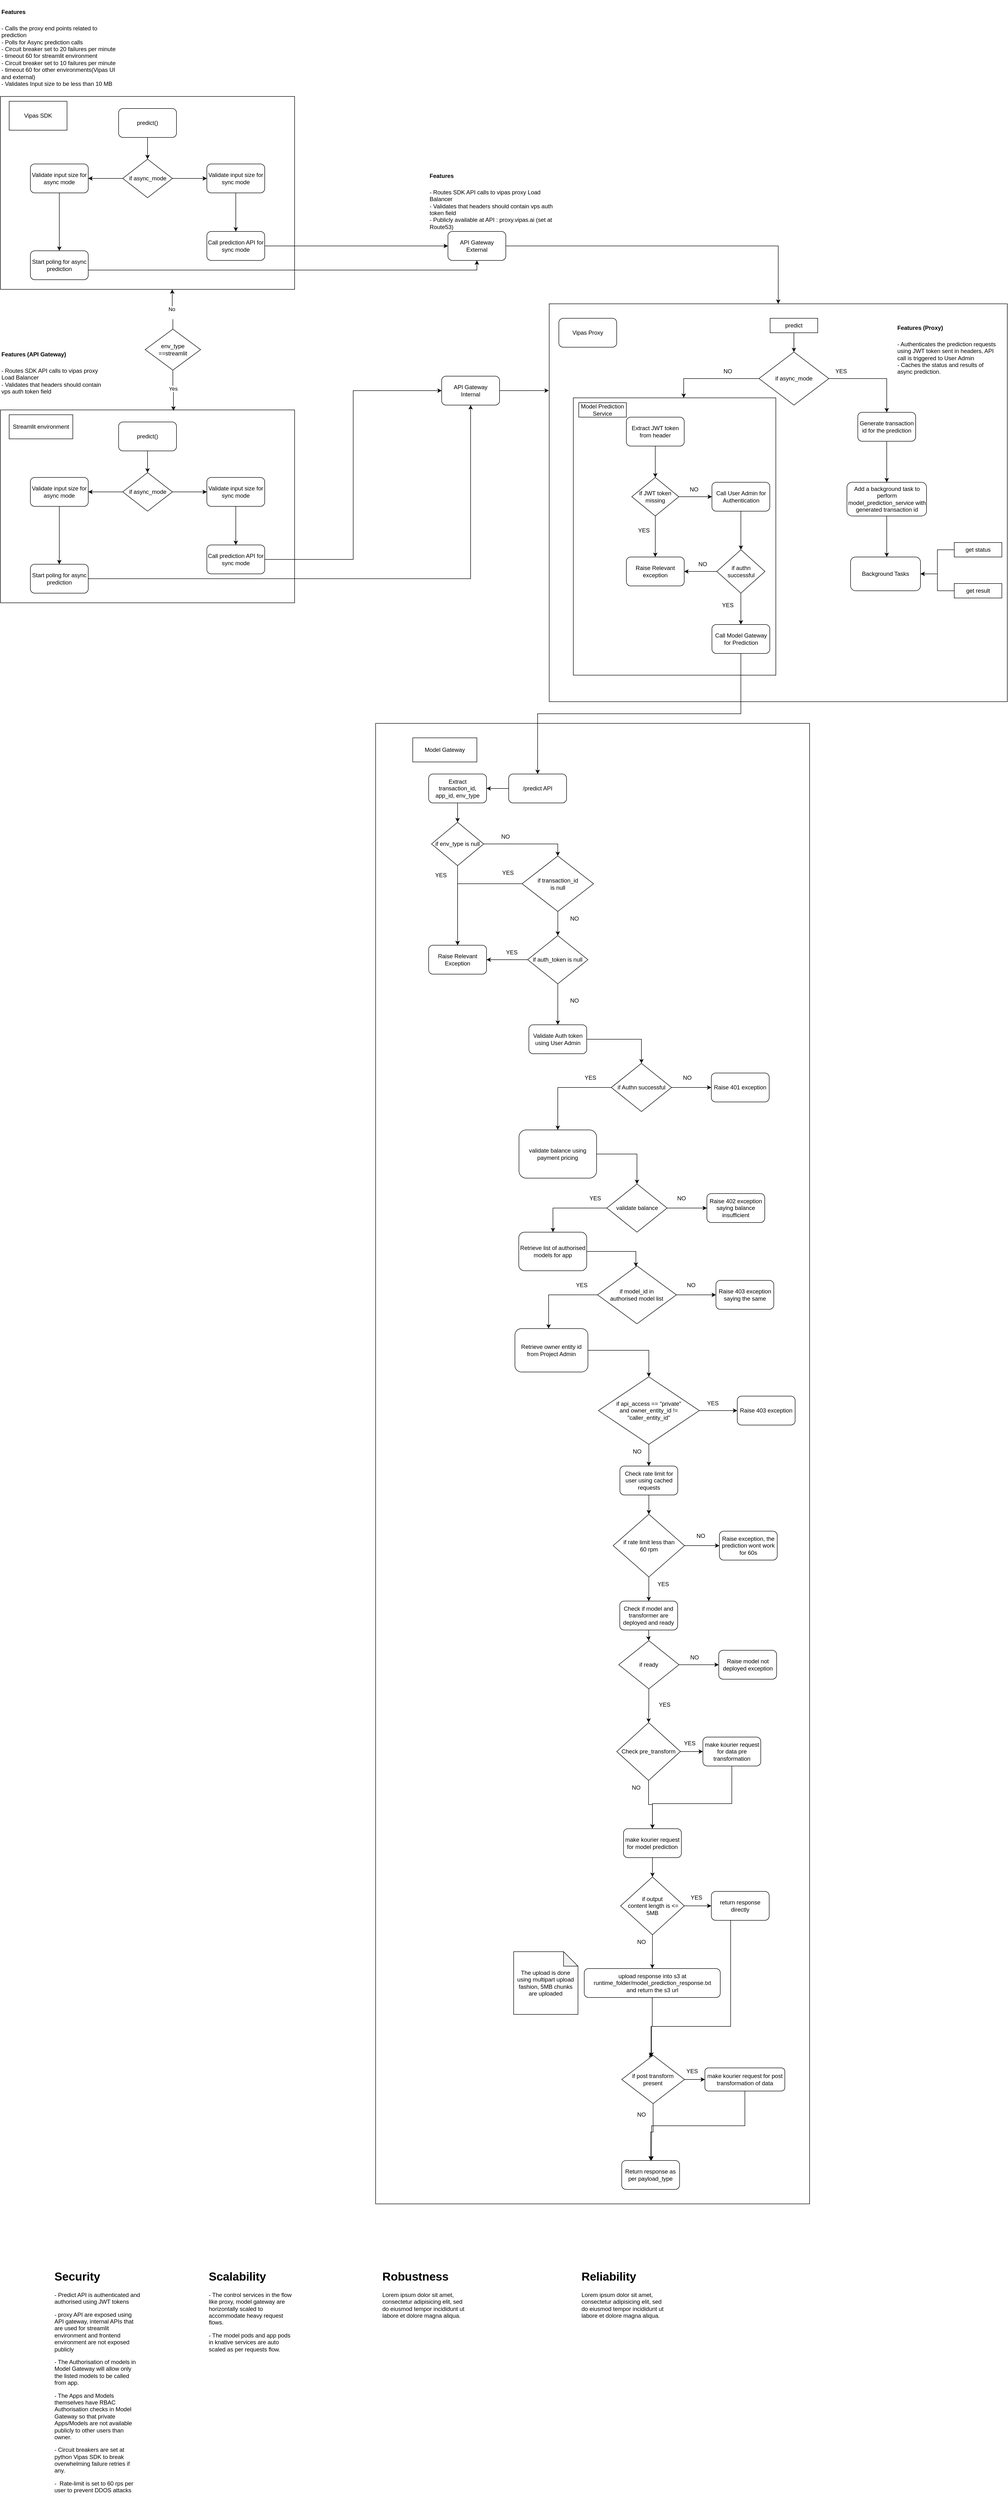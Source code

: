 <mxfile version="26.1.1">
  <diagram name="Page-1" id="GH_gdHOHP7D1uQ-BU8Qe">
    <mxGraphModel grid="1" page="1" gridSize="10" guides="1" tooltips="1" connect="1" arrows="1" fold="1" pageScale="1" pageWidth="827" pageHeight="1169" math="0" shadow="0">
      <root>
        <mxCell id="0" />
        <mxCell id="1" parent="0" />
        <mxCell id="XXqSQQRsY7wH4g8h98Lb-213" value="" style="rounded=0;whiteSpace=wrap;html=1;" vertex="1" parent="1">
          <mxGeometry x="18" y="1540" width="900" height="3070" as="geometry" />
        </mxCell>
        <mxCell id="XXqSQQRsY7wH4g8h98Lb-107" value="" style="rounded=0;whiteSpace=wrap;html=1;" vertex="1" parent="1">
          <mxGeometry x="378" y="670" width="950" height="825" as="geometry" />
        </mxCell>
        <mxCell id="XXqSQQRsY7wH4g8h98Lb-89" value="" style="rounded=0;whiteSpace=wrap;html=1;" vertex="1" parent="1">
          <mxGeometry x="428" y="865" width="420" height="575" as="geometry" />
        </mxCell>
        <mxCell id="XXqSQQRsY7wH4g8h98Lb-34" value="" style="rounded=0;whiteSpace=wrap;html=1;movable=1;resizable=1;rotatable=1;deletable=1;editable=1;locked=0;connectable=1;" vertex="1" parent="1">
          <mxGeometry x="-760" y="240" width="610" height="400" as="geometry" />
        </mxCell>
        <mxCell id="LVjDUJ06D1cnNg4i_e7i-11" value="" style="edgeStyle=orthogonalEdgeStyle;rounded=0;orthogonalLoop=1;jettySize=auto;html=1;exitX=1;exitY=0.5;exitDx=0;exitDy=0;" edge="1" parent="1" source="XXqSQQRsY7wH4g8h98Lb-31" target="LVjDUJ06D1cnNg4i_e7i-9">
          <mxGeometry relative="1" as="geometry">
            <mxPoint x="58" y="410" as="sourcePoint" />
          </mxGeometry>
        </mxCell>
        <mxCell id="XXqSQQRsY7wH4g8h98Lb-111" style="edgeStyle=orthogonalEdgeStyle;rounded=0;orthogonalLoop=1;jettySize=auto;html=1;exitX=1;exitY=0.5;exitDx=0;exitDy=0;" edge="1" parent="1" source="LVjDUJ06D1cnNg4i_e7i-9" target="XXqSQQRsY7wH4g8h98Lb-107">
          <mxGeometry relative="1" as="geometry" />
        </mxCell>
        <mxCell id="LVjDUJ06D1cnNg4i_e7i-9" value="API Gateway&lt;br&gt;External" style="rounded=1;whiteSpace=wrap;html=1;" vertex="1" parent="1">
          <mxGeometry x="168" y="520" width="120" height="60" as="geometry" />
        </mxCell>
        <mxCell id="LVjDUJ06D1cnNg4i_e7i-10" value="API Gateway&lt;br&gt;Internal" style="rounded=1;whiteSpace=wrap;html=1;" vertex="1" parent="1">
          <mxGeometry x="155" y="820" width="120" height="60" as="geometry" />
        </mxCell>
        <mxCell id="LVjDUJ06D1cnNg4i_e7i-23" value="&lt;h1 style=&quot;margin-top: 0px;&quot;&gt;&lt;font style=&quot;font-size: 12px;&quot;&gt;Features&lt;/font&gt;&lt;/h1&gt;&lt;div&gt;- Calls the proxy end points related to prediction&lt;/div&gt;&lt;div&gt;- Polls for Async prediction calls&lt;/div&gt;&lt;div&gt;- Circuit breaker set to 20 failures per minute - timeout 60 for streamlit environment&lt;br&gt;&lt;/div&gt;&lt;div&gt;- Circuit breaker set to 10 failures per minute - timeout 60 for other environments(Vipas UI and external)&lt;br&gt;- Validates Input size to be less than 10 MB&lt;/div&gt;&lt;div&gt;&lt;br&gt;&lt;/div&gt;" style="text;html=1;whiteSpace=wrap;overflow=hidden;rounded=0;" vertex="1" parent="1">
          <mxGeometry x="-760" y="40" width="240" height="190" as="geometry" />
        </mxCell>
        <mxCell id="XXqSQQRsY7wH4g8h98Lb-6" value="&lt;h1 style=&quot;margin-top: 0px;&quot;&gt;&lt;font style=&quot;font-size: 12px;&quot;&gt;Features&lt;/font&gt;&lt;/h1&gt;&lt;div&gt;- Routes SDK API calls to vipas proxy Load Balancer&lt;/div&gt;&lt;div&gt;- Validates that headers should contain vps auth token field&lt;/div&gt;&lt;div&gt;- Publicly available at API : proxy.vipas.ai (set at Route53)&lt;/div&gt;" style="text;html=1;whiteSpace=wrap;overflow=hidden;rounded=0;" vertex="1" parent="1">
          <mxGeometry x="128" y="380" width="260" height="140" as="geometry" />
        </mxCell>
        <mxCell id="XXqSQQRsY7wH4g8h98Lb-9" value="&lt;h1 style=&quot;margin-top: 0px;&quot;&gt;&lt;font style=&quot;font-size: 12px;&quot;&gt;Features (API Gateway)&lt;/font&gt;&lt;/h1&gt;&lt;div&gt;- Routes SDK API calls to vipas proxy Load Balancer&lt;/div&gt;&lt;div&gt;- Validates that headers should contain vps auth token field&lt;/div&gt;" style="text;html=1;whiteSpace=wrap;overflow=hidden;rounded=0;" vertex="1" parent="1">
          <mxGeometry x="-760" y="750" width="210" height="140" as="geometry" />
        </mxCell>
        <mxCell id="XXqSQQRsY7wH4g8h98Lb-10" value="&lt;h1 style=&quot;margin-top: 0px;&quot;&gt;&lt;font style=&quot;font-size: 12px;&quot;&gt;Features (Proxy)&lt;/font&gt;&lt;/h1&gt;&lt;div&gt;- Authenticates the prediction requests using JWT token sent in headers, API call is triggered to User Admin&lt;/div&gt;&lt;div&gt;- Caches the status and results of async prediction.&lt;/div&gt;" style="text;html=1;whiteSpace=wrap;overflow=hidden;rounded=0;" vertex="1" parent="1">
          <mxGeometry x="1098" y="695" width="210" height="140" as="geometry" />
        </mxCell>
        <mxCell id="XXqSQQRsY7wH4g8h98Lb-24" value="" style="edgeStyle=orthogonalEdgeStyle;rounded=0;orthogonalLoop=1;jettySize=auto;html=1;movable=1;resizable=1;rotatable=1;deletable=1;editable=1;locked=0;connectable=1;" edge="1" parent="1" source="XXqSQQRsY7wH4g8h98Lb-13" target="XXqSQQRsY7wH4g8h98Lb-23">
          <mxGeometry relative="1" as="geometry" />
        </mxCell>
        <mxCell id="XXqSQQRsY7wH4g8h98Lb-13" value="predict()" style="rounded=1;whiteSpace=wrap;html=1;movable=1;resizable=1;rotatable=1;deletable=1;editable=1;locked=0;connectable=1;" vertex="1" parent="1">
          <mxGeometry x="-515" y="265" width="120" height="60" as="geometry" />
        </mxCell>
        <mxCell id="XXqSQQRsY7wH4g8h98Lb-26" value="" style="edgeStyle=orthogonalEdgeStyle;rounded=0;orthogonalLoop=1;jettySize=auto;html=1;movable=1;resizable=1;rotatable=1;deletable=1;editable=1;locked=0;connectable=1;" edge="1" parent="1" source="XXqSQQRsY7wH4g8h98Lb-23" target="XXqSQQRsY7wH4g8h98Lb-25">
          <mxGeometry relative="1" as="geometry" />
        </mxCell>
        <mxCell id="XXqSQQRsY7wH4g8h98Lb-28" value="" style="edgeStyle=orthogonalEdgeStyle;rounded=0;orthogonalLoop=1;jettySize=auto;html=1;movable=1;resizable=1;rotatable=1;deletable=1;editable=1;locked=0;connectable=1;" edge="1" parent="1" source="XXqSQQRsY7wH4g8h98Lb-23" target="XXqSQQRsY7wH4g8h98Lb-27">
          <mxGeometry relative="1" as="geometry" />
        </mxCell>
        <mxCell id="XXqSQQRsY7wH4g8h98Lb-23" value="if async_mode" style="rhombus;whiteSpace=wrap;html=1;movable=1;resizable=1;rotatable=1;deletable=1;editable=1;locked=0;connectable=1;" vertex="1" parent="1">
          <mxGeometry x="-506.5" y="370" width="103" height="80" as="geometry" />
        </mxCell>
        <mxCell id="XXqSQQRsY7wH4g8h98Lb-30" value="" style="edgeStyle=orthogonalEdgeStyle;rounded=0;orthogonalLoop=1;jettySize=auto;html=1;movable=1;resizable=1;rotatable=1;deletable=1;editable=1;locked=0;connectable=1;" edge="1" parent="1" source="XXqSQQRsY7wH4g8h98Lb-25" target="XXqSQQRsY7wH4g8h98Lb-29">
          <mxGeometry relative="1" as="geometry" />
        </mxCell>
        <mxCell id="XXqSQQRsY7wH4g8h98Lb-25" value="Validate input size for async mode" style="rounded=1;whiteSpace=wrap;html=1;movable=1;resizable=1;rotatable=1;deletable=1;editable=1;locked=0;connectable=1;" vertex="1" parent="1">
          <mxGeometry x="-698" y="380" width="120" height="60" as="geometry" />
        </mxCell>
        <mxCell id="XXqSQQRsY7wH4g8h98Lb-32" value="" style="edgeStyle=orthogonalEdgeStyle;rounded=0;orthogonalLoop=1;jettySize=auto;html=1;movable=1;resizable=1;rotatable=1;deletable=1;editable=1;locked=0;connectable=1;" edge="1" parent="1" source="XXqSQQRsY7wH4g8h98Lb-27" target="XXqSQQRsY7wH4g8h98Lb-31">
          <mxGeometry relative="1" as="geometry" />
        </mxCell>
        <mxCell id="XXqSQQRsY7wH4g8h98Lb-27" value="Validate input size for sync mode" style="rounded=1;whiteSpace=wrap;html=1;movable=1;resizable=1;rotatable=1;deletable=1;editable=1;locked=0;connectable=1;" vertex="1" parent="1">
          <mxGeometry x="-332" y="380" width="120" height="60" as="geometry" />
        </mxCell>
        <mxCell id="XXqSQQRsY7wH4g8h98Lb-37" style="edgeStyle=orthogonalEdgeStyle;rounded=0;orthogonalLoop=1;jettySize=auto;html=1;exitX=1;exitY=0.5;exitDx=0;exitDy=0;entryX=0.5;entryY=1;entryDx=0;entryDy=0;" edge="1" parent="1" source="XXqSQQRsY7wH4g8h98Lb-29" target="LVjDUJ06D1cnNg4i_e7i-9">
          <mxGeometry relative="1" as="geometry">
            <Array as="points">
              <mxPoint x="-578" y="600" />
              <mxPoint x="228" y="600" />
            </Array>
          </mxGeometry>
        </mxCell>
        <mxCell id="XXqSQQRsY7wH4g8h98Lb-29" value="Start poling for async prediction" style="rounded=1;whiteSpace=wrap;html=1;movable=1;resizable=1;rotatable=1;deletable=1;editable=1;locked=0;connectable=1;" vertex="1" parent="1">
          <mxGeometry x="-698" y="560" width="120" height="60" as="geometry" />
        </mxCell>
        <mxCell id="XXqSQQRsY7wH4g8h98Lb-31" value="Call prediction API for sync mode" style="rounded=1;whiteSpace=wrap;html=1;movable=1;resizable=1;rotatable=1;deletable=1;editable=1;locked=0;connectable=1;" vertex="1" parent="1">
          <mxGeometry x="-332" y="520" width="120" height="60" as="geometry" />
        </mxCell>
        <mxCell id="XXqSQQRsY7wH4g8h98Lb-35" value="Vipas SDK" style="rounded=0;whiteSpace=wrap;html=1;" vertex="1" parent="1">
          <mxGeometry x="-742" y="250" width="120" height="60" as="geometry" />
        </mxCell>
        <mxCell id="XXqSQQRsY7wH4g8h98Lb-39" value="" style="rounded=0;whiteSpace=wrap;html=1;movable=1;resizable=1;rotatable=1;deletable=1;editable=1;locked=0;connectable=1;" vertex="1" parent="1">
          <mxGeometry x="-760" y="890" width="610" height="400" as="geometry" />
        </mxCell>
        <mxCell id="XXqSQQRsY7wH4g8h98Lb-40" value="" style="edgeStyle=orthogonalEdgeStyle;rounded=0;orthogonalLoop=1;jettySize=auto;html=1;movable=1;resizable=1;rotatable=1;deletable=1;editable=1;locked=0;connectable=1;" edge="1" parent="1" source="XXqSQQRsY7wH4g8h98Lb-41" target="XXqSQQRsY7wH4g8h98Lb-44">
          <mxGeometry relative="1" as="geometry" />
        </mxCell>
        <mxCell id="XXqSQQRsY7wH4g8h98Lb-41" value="predict()" style="rounded=1;whiteSpace=wrap;html=1;movable=1;resizable=1;rotatable=1;deletable=1;editable=1;locked=0;connectable=1;" vertex="1" parent="1">
          <mxGeometry x="-515" y="915" width="120" height="60" as="geometry" />
        </mxCell>
        <mxCell id="XXqSQQRsY7wH4g8h98Lb-42" value="" style="edgeStyle=orthogonalEdgeStyle;rounded=0;orthogonalLoop=1;jettySize=auto;html=1;movable=1;resizable=1;rotatable=1;deletable=1;editable=1;locked=0;connectable=1;" edge="1" parent="1" source="XXqSQQRsY7wH4g8h98Lb-44" target="XXqSQQRsY7wH4g8h98Lb-46">
          <mxGeometry relative="1" as="geometry" />
        </mxCell>
        <mxCell id="XXqSQQRsY7wH4g8h98Lb-43" value="" style="edgeStyle=orthogonalEdgeStyle;rounded=0;orthogonalLoop=1;jettySize=auto;html=1;movable=1;resizable=1;rotatable=1;deletable=1;editable=1;locked=0;connectable=1;" edge="1" parent="1" source="XXqSQQRsY7wH4g8h98Lb-44" target="XXqSQQRsY7wH4g8h98Lb-48">
          <mxGeometry relative="1" as="geometry" />
        </mxCell>
        <mxCell id="XXqSQQRsY7wH4g8h98Lb-44" value="if async_mode" style="rhombus;whiteSpace=wrap;html=1;movable=1;resizable=1;rotatable=1;deletable=1;editable=1;locked=0;connectable=1;" vertex="1" parent="1">
          <mxGeometry x="-506.5" y="1020" width="103" height="80" as="geometry" />
        </mxCell>
        <mxCell id="XXqSQQRsY7wH4g8h98Lb-45" value="" style="edgeStyle=orthogonalEdgeStyle;rounded=0;orthogonalLoop=1;jettySize=auto;html=1;movable=1;resizable=1;rotatable=1;deletable=1;editable=1;locked=0;connectable=1;" edge="1" parent="1" source="XXqSQQRsY7wH4g8h98Lb-46" target="XXqSQQRsY7wH4g8h98Lb-49">
          <mxGeometry relative="1" as="geometry" />
        </mxCell>
        <mxCell id="XXqSQQRsY7wH4g8h98Lb-46" value="Validate input size for async mode" style="rounded=1;whiteSpace=wrap;html=1;movable=1;resizable=1;rotatable=1;deletable=1;editable=1;locked=0;connectable=1;" vertex="1" parent="1">
          <mxGeometry x="-698" y="1030" width="120" height="60" as="geometry" />
        </mxCell>
        <mxCell id="XXqSQQRsY7wH4g8h98Lb-47" value="" style="edgeStyle=orthogonalEdgeStyle;rounded=0;orthogonalLoop=1;jettySize=auto;html=1;movable=1;resizable=1;rotatable=1;deletable=1;editable=1;locked=0;connectable=1;" edge="1" parent="1" source="XXqSQQRsY7wH4g8h98Lb-48" target="XXqSQQRsY7wH4g8h98Lb-50">
          <mxGeometry relative="1" as="geometry" />
        </mxCell>
        <mxCell id="XXqSQQRsY7wH4g8h98Lb-48" value="Validate input size for sync mode" style="rounded=1;whiteSpace=wrap;html=1;movable=1;resizable=1;rotatable=1;deletable=1;editable=1;locked=0;connectable=1;" vertex="1" parent="1">
          <mxGeometry x="-332" y="1030" width="120" height="60" as="geometry" />
        </mxCell>
        <mxCell id="XXqSQQRsY7wH4g8h98Lb-53" style="edgeStyle=orthogonalEdgeStyle;rounded=0;orthogonalLoop=1;jettySize=auto;html=1;exitX=1;exitY=0.5;exitDx=0;exitDy=0;" edge="1" parent="1" source="XXqSQQRsY7wH4g8h98Lb-49" target="LVjDUJ06D1cnNg4i_e7i-10">
          <mxGeometry relative="1" as="geometry" />
        </mxCell>
        <mxCell id="XXqSQQRsY7wH4g8h98Lb-49" value="Start poling for async prediction" style="rounded=1;whiteSpace=wrap;html=1;movable=1;resizable=1;rotatable=1;deletable=1;editable=1;locked=0;connectable=1;" vertex="1" parent="1">
          <mxGeometry x="-698" y="1210" width="120" height="60" as="geometry" />
        </mxCell>
        <mxCell id="XXqSQQRsY7wH4g8h98Lb-52" style="edgeStyle=orthogonalEdgeStyle;rounded=0;orthogonalLoop=1;jettySize=auto;html=1;exitX=1;exitY=0.5;exitDx=0;exitDy=0;entryX=0;entryY=0.5;entryDx=0;entryDy=0;" edge="1" parent="1" source="XXqSQQRsY7wH4g8h98Lb-50" target="LVjDUJ06D1cnNg4i_e7i-10">
          <mxGeometry relative="1" as="geometry" />
        </mxCell>
        <mxCell id="XXqSQQRsY7wH4g8h98Lb-50" value="Call prediction API for sync mode" style="rounded=1;whiteSpace=wrap;html=1;movable=1;resizable=1;rotatable=1;deletable=1;editable=1;locked=0;connectable=1;" vertex="1" parent="1">
          <mxGeometry x="-332" y="1170" width="120" height="60" as="geometry" />
        </mxCell>
        <mxCell id="XXqSQQRsY7wH4g8h98Lb-51" value="Streamlit environment" style="rounded=0;whiteSpace=wrap;html=1;" vertex="1" parent="1">
          <mxGeometry x="-742" y="900" width="132" height="50" as="geometry" />
        </mxCell>
        <mxCell id="XXqSQQRsY7wH4g8h98Lb-55" value="Vipas Proxy" style="rounded=1;whiteSpace=wrap;html=1;" vertex="1" parent="1">
          <mxGeometry x="398" y="700" width="120" height="60" as="geometry" />
        </mxCell>
        <mxCell id="XXqSQQRsY7wH4g8h98Lb-63" value="" style="edgeStyle=orthogonalEdgeStyle;rounded=0;orthogonalLoop=1;jettySize=auto;html=1;" edge="1" parent="1" source="XXqSQQRsY7wH4g8h98Lb-57" target="XXqSQQRsY7wH4g8h98Lb-62">
          <mxGeometry relative="1" as="geometry" />
        </mxCell>
        <mxCell id="XXqSQQRsY7wH4g8h98Lb-57" value="if async_mode" style="rhombus;whiteSpace=wrap;html=1;" vertex="1" parent="1">
          <mxGeometry x="813" y="770" width="145" height="110" as="geometry" />
        </mxCell>
        <mxCell id="XXqSQQRsY7wH4g8h98Lb-72" value="" style="edgeStyle=orthogonalEdgeStyle;rounded=0;orthogonalLoop=1;jettySize=auto;html=1;" edge="1" parent="1" source="XXqSQQRsY7wH4g8h98Lb-60" target="XXqSQQRsY7wH4g8h98Lb-71">
          <mxGeometry relative="1" as="geometry" />
        </mxCell>
        <mxCell id="XXqSQQRsY7wH4g8h98Lb-60" value="Extract JWT token from header" style="rounded=1;whiteSpace=wrap;html=1;" vertex="1" parent="1">
          <mxGeometry x="538" y="905" width="120" height="60" as="geometry" />
        </mxCell>
        <mxCell id="XXqSQQRsY7wH4g8h98Lb-94" value="" style="edgeStyle=orthogonalEdgeStyle;rounded=0;orthogonalLoop=1;jettySize=auto;html=1;" edge="1" parent="1" source="XXqSQQRsY7wH4g8h98Lb-62" target="XXqSQQRsY7wH4g8h98Lb-93">
          <mxGeometry relative="1" as="geometry" />
        </mxCell>
        <mxCell id="XXqSQQRsY7wH4g8h98Lb-62" value="Generate transaction id for the prediction" style="rounded=1;whiteSpace=wrap;html=1;" vertex="1" parent="1">
          <mxGeometry x="1018" y="895" width="120" height="60" as="geometry" />
        </mxCell>
        <mxCell id="XXqSQQRsY7wH4g8h98Lb-64" value="NO" style="text;html=1;align=center;verticalAlign=middle;resizable=0;points=[];autosize=1;strokeColor=none;fillColor=none;" vertex="1" parent="1">
          <mxGeometry x="728" y="795" width="40" height="30" as="geometry" />
        </mxCell>
        <mxCell id="XXqSQQRsY7wH4g8h98Lb-65" value="YES" style="text;html=1;align=center;verticalAlign=middle;resizable=0;points=[];autosize=1;strokeColor=none;fillColor=none;" vertex="1" parent="1">
          <mxGeometry x="958" y="795" width="50" height="30" as="geometry" />
        </mxCell>
        <mxCell id="XXqSQQRsY7wH4g8h98Lb-76" value="" style="edgeStyle=orthogonalEdgeStyle;rounded=0;orthogonalLoop=1;jettySize=auto;html=1;" edge="1" parent="1" source="XXqSQQRsY7wH4g8h98Lb-71" target="XXqSQQRsY7wH4g8h98Lb-75">
          <mxGeometry relative="1" as="geometry" />
        </mxCell>
        <mxCell id="XXqSQQRsY7wH4g8h98Lb-84" value="" style="edgeStyle=orthogonalEdgeStyle;rounded=0;orthogonalLoop=1;jettySize=auto;html=1;" edge="1" parent="1" source="XXqSQQRsY7wH4g8h98Lb-71" target="XXqSQQRsY7wH4g8h98Lb-79">
          <mxGeometry relative="1" as="geometry" />
        </mxCell>
        <mxCell id="XXqSQQRsY7wH4g8h98Lb-71" value="if JWT token missing" style="rhombus;whiteSpace=wrap;html=1;" vertex="1" parent="1">
          <mxGeometry x="549.25" y="1030" width="97.5" height="80" as="geometry" />
        </mxCell>
        <mxCell id="XXqSQQRsY7wH4g8h98Lb-78" value="" style="edgeStyle=orthogonalEdgeStyle;rounded=0;orthogonalLoop=1;jettySize=auto;html=1;" edge="1" parent="1" source="XXqSQQRsY7wH4g8h98Lb-75" target="XXqSQQRsY7wH4g8h98Lb-77">
          <mxGeometry relative="1" as="geometry" />
        </mxCell>
        <mxCell id="XXqSQQRsY7wH4g8h98Lb-75" value="Call User Admin for Authentication" style="rounded=1;whiteSpace=wrap;html=1;" vertex="1" parent="1">
          <mxGeometry x="715.5" y="1040" width="120" height="60" as="geometry" />
        </mxCell>
        <mxCell id="XXqSQQRsY7wH4g8h98Lb-80" value="" style="edgeStyle=orthogonalEdgeStyle;rounded=0;orthogonalLoop=1;jettySize=auto;html=1;" edge="1" parent="1" source="XXqSQQRsY7wH4g8h98Lb-77" target="XXqSQQRsY7wH4g8h98Lb-79">
          <mxGeometry relative="1" as="geometry" />
        </mxCell>
        <mxCell id="XXqSQQRsY7wH4g8h98Lb-82" value="" style="edgeStyle=orthogonalEdgeStyle;rounded=0;orthogonalLoop=1;jettySize=auto;html=1;" edge="1" parent="1" source="XXqSQQRsY7wH4g8h98Lb-77" target="XXqSQQRsY7wH4g8h98Lb-81">
          <mxGeometry relative="1" as="geometry" />
        </mxCell>
        <mxCell id="XXqSQQRsY7wH4g8h98Lb-77" value="if authn successful" style="rhombus;whiteSpace=wrap;html=1;" vertex="1" parent="1">
          <mxGeometry x="725.5" y="1180" width="100" height="90" as="geometry" />
        </mxCell>
        <mxCell id="XXqSQQRsY7wH4g8h98Lb-79" value="Raise Relevant exception" style="rounded=1;whiteSpace=wrap;html=1;" vertex="1" parent="1">
          <mxGeometry x="538" y="1195" width="120" height="60" as="geometry" />
        </mxCell>
        <mxCell id="prCroOAfZP34Jap481pf-12" style="edgeStyle=orthogonalEdgeStyle;rounded=0;orthogonalLoop=1;jettySize=auto;html=1;exitX=0.5;exitY=1;exitDx=0;exitDy=0;entryX=0.5;entryY=0;entryDx=0;entryDy=0;" edge="1" parent="1" source="XXqSQQRsY7wH4g8h98Lb-81" target="prCroOAfZP34Jap481pf-10">
          <mxGeometry relative="1" as="geometry" />
        </mxCell>
        <mxCell id="XXqSQQRsY7wH4g8h98Lb-81" value="Call Model Gateway for Prediction" style="rounded=1;whiteSpace=wrap;html=1;" vertex="1" parent="1">
          <mxGeometry x="715.5" y="1335" width="120" height="60" as="geometry" />
        </mxCell>
        <mxCell id="XXqSQQRsY7wH4g8h98Lb-85" value="NO" style="text;html=1;align=center;verticalAlign=middle;resizable=0;points=[];autosize=1;strokeColor=none;fillColor=none;" vertex="1" parent="1">
          <mxGeometry x="658" y="1040" width="40" height="30" as="geometry" />
        </mxCell>
        <mxCell id="XXqSQQRsY7wH4g8h98Lb-86" value="NO" style="text;html=1;align=center;verticalAlign=middle;resizable=0;points=[];autosize=1;strokeColor=none;fillColor=none;" vertex="1" parent="1">
          <mxGeometry x="675.5" y="1195" width="40" height="30" as="geometry" />
        </mxCell>
        <mxCell id="XXqSQQRsY7wH4g8h98Lb-87" value="YES" style="text;html=1;align=center;verticalAlign=middle;resizable=0;points=[];autosize=1;strokeColor=none;fillColor=none;" vertex="1" parent="1">
          <mxGeometry x="549.25" y="1125" width="50" height="30" as="geometry" />
        </mxCell>
        <mxCell id="XXqSQQRsY7wH4g8h98Lb-88" value="YES" style="text;html=1;align=center;verticalAlign=middle;resizable=0;points=[];autosize=1;strokeColor=none;fillColor=none;" vertex="1" parent="1">
          <mxGeometry x="723" y="1280" width="50" height="30" as="geometry" />
        </mxCell>
        <mxCell id="XXqSQQRsY7wH4g8h98Lb-90" style="edgeStyle=orthogonalEdgeStyle;rounded=0;orthogonalLoop=1;jettySize=auto;html=1;exitX=0;exitY=0.5;exitDx=0;exitDy=0;entryX=0.545;entryY=0;entryDx=0;entryDy=0;entryPerimeter=0;" edge="1" parent="1" source="XXqSQQRsY7wH4g8h98Lb-57" target="XXqSQQRsY7wH4g8h98Lb-89">
          <mxGeometry relative="1" as="geometry" />
        </mxCell>
        <mxCell id="XXqSQQRsY7wH4g8h98Lb-91" value="Model Prediction Service" style="rounded=0;whiteSpace=wrap;html=1;" vertex="1" parent="1">
          <mxGeometry x="439.25" y="875" width="98.75" height="30" as="geometry" />
        </mxCell>
        <mxCell id="XXqSQQRsY7wH4g8h98Lb-98" value="" style="edgeStyle=orthogonalEdgeStyle;rounded=0;orthogonalLoop=1;jettySize=auto;html=1;" edge="1" parent="1" source="XXqSQQRsY7wH4g8h98Lb-93">
          <mxGeometry relative="1" as="geometry">
            <mxPoint x="1078" y="1195" as="targetPoint" />
          </mxGeometry>
        </mxCell>
        <mxCell id="XXqSQQRsY7wH4g8h98Lb-93" value="Add a background task to perform model_prediction_service with generated transaction id" style="rounded=1;whiteSpace=wrap;html=1;" vertex="1" parent="1">
          <mxGeometry x="995.5" y="1040" width="165" height="70" as="geometry" />
        </mxCell>
        <mxCell id="XXqSQQRsY7wH4g8h98Lb-99" value="Background Tasks" style="rounded=1;whiteSpace=wrap;html=1;" vertex="1" parent="1">
          <mxGeometry x="1003" y="1195" width="145" height="70" as="geometry" />
        </mxCell>
        <mxCell id="XXqSQQRsY7wH4g8h98Lb-102" value="" style="edgeStyle=orthogonalEdgeStyle;rounded=0;orthogonalLoop=1;jettySize=auto;html=1;" edge="1" parent="1" source="XXqSQQRsY7wH4g8h98Lb-101" target="XXqSQQRsY7wH4g8h98Lb-57">
          <mxGeometry relative="1" as="geometry" />
        </mxCell>
        <mxCell id="XXqSQQRsY7wH4g8h98Lb-101" value="predict" style="rounded=0;whiteSpace=wrap;html=1;" vertex="1" parent="1">
          <mxGeometry x="836.13" y="700" width="98.75" height="30" as="geometry" />
        </mxCell>
        <mxCell id="XXqSQQRsY7wH4g8h98Lb-105" value="" style="edgeStyle=orthogonalEdgeStyle;rounded=0;orthogonalLoop=1;jettySize=auto;html=1;" edge="1" parent="1" source="XXqSQQRsY7wH4g8h98Lb-103" target="XXqSQQRsY7wH4g8h98Lb-99">
          <mxGeometry relative="1" as="geometry" />
        </mxCell>
        <mxCell id="XXqSQQRsY7wH4g8h98Lb-103" value="get status" style="rounded=0;whiteSpace=wrap;html=1;" vertex="1" parent="1">
          <mxGeometry x="1218" y="1165" width="98.75" height="30" as="geometry" />
        </mxCell>
        <mxCell id="XXqSQQRsY7wH4g8h98Lb-106" value="" style="edgeStyle=orthogonalEdgeStyle;rounded=0;orthogonalLoop=1;jettySize=auto;html=1;" edge="1" parent="1" source="XXqSQQRsY7wH4g8h98Lb-104" target="XXqSQQRsY7wH4g8h98Lb-99">
          <mxGeometry relative="1" as="geometry" />
        </mxCell>
        <mxCell id="XXqSQQRsY7wH4g8h98Lb-104" value="get result" style="rounded=0;whiteSpace=wrap;html=1;" vertex="1" parent="1">
          <mxGeometry x="1218" y="1250" width="98.75" height="30" as="geometry" />
        </mxCell>
        <mxCell id="XXqSQQRsY7wH4g8h98Lb-110" style="edgeStyle=orthogonalEdgeStyle;rounded=0;orthogonalLoop=1;jettySize=auto;html=1;exitX=1;exitY=0.5;exitDx=0;exitDy=0;entryX=-0.001;entryY=0.218;entryDx=0;entryDy=0;entryPerimeter=0;" edge="1" parent="1" source="LVjDUJ06D1cnNg4i_e7i-10" target="XXqSQQRsY7wH4g8h98Lb-107">
          <mxGeometry relative="1" as="geometry" />
        </mxCell>
        <mxCell id="XXqSQQRsY7wH4g8h98Lb-114" value="" style="edgeStyle=orthogonalEdgeStyle;rounded=0;orthogonalLoop=1;jettySize=auto;html=1;entryX=0.5;entryY=0;entryDx=0;entryDy=0;" edge="1" parent="1" source="XXqSQQRsY7wH4g8h98Lb-112" target="XXqSQQRsY7wH4g8h98Lb-115">
          <mxGeometry relative="1" as="geometry">
            <mxPoint x="188" y="1745.0" as="targetPoint" />
          </mxGeometry>
        </mxCell>
        <mxCell id="XXqSQQRsY7wH4g8h98Lb-112" value="Extract transaction_id, app_id, env_type" style="rounded=1;whiteSpace=wrap;html=1;" vertex="1" parent="1">
          <mxGeometry x="128" y="1645" width="120" height="60" as="geometry" />
        </mxCell>
        <mxCell id="XXqSQQRsY7wH4g8h98Lb-117" value="" style="edgeStyle=orthogonalEdgeStyle;rounded=0;orthogonalLoop=1;jettySize=auto;html=1;" edge="1" parent="1" source="XXqSQQRsY7wH4g8h98Lb-115" target="XXqSQQRsY7wH4g8h98Lb-116">
          <mxGeometry relative="1" as="geometry">
            <Array as="points">
              <mxPoint x="395.75" y="1790" />
            </Array>
          </mxGeometry>
        </mxCell>
        <mxCell id="XXqSQQRsY7wH4g8h98Lb-121" value="" style="edgeStyle=orthogonalEdgeStyle;rounded=0;orthogonalLoop=1;jettySize=auto;html=1;" edge="1" parent="1" source="XXqSQQRsY7wH4g8h98Lb-115" target="XXqSQQRsY7wH4g8h98Lb-120">
          <mxGeometry relative="1" as="geometry" />
        </mxCell>
        <mxCell id="XXqSQQRsY7wH4g8h98Lb-115" value="if env_type is null" style="rhombus;whiteSpace=wrap;html=1;" vertex="1" parent="1">
          <mxGeometry x="133.94" y="1745" width="108.12" height="90" as="geometry" />
        </mxCell>
        <mxCell id="XXqSQQRsY7wH4g8h98Lb-122" value="" style="edgeStyle=orthogonalEdgeStyle;rounded=0;orthogonalLoop=1;jettySize=auto;html=1;" edge="1" parent="1" source="XXqSQQRsY7wH4g8h98Lb-116" target="XXqSQQRsY7wH4g8h98Lb-120">
          <mxGeometry relative="1" as="geometry" />
        </mxCell>
        <mxCell id="XXqSQQRsY7wH4g8h98Lb-124" value="" style="edgeStyle=orthogonalEdgeStyle;rounded=0;orthogonalLoop=1;jettySize=auto;html=1;" edge="1" parent="1" source="XXqSQQRsY7wH4g8h98Lb-116" target="XXqSQQRsY7wH4g8h98Lb-123">
          <mxGeometry relative="1" as="geometry" />
        </mxCell>
        <mxCell id="XXqSQQRsY7wH4g8h98Lb-116" value="if transaction_id &lt;br&gt;is null" style="rhombus;whiteSpace=wrap;html=1;" vertex="1" parent="1">
          <mxGeometry x="321.68" y="1815" width="148.25" height="115" as="geometry" />
        </mxCell>
        <mxCell id="XXqSQQRsY7wH4g8h98Lb-120" value="Raise Relevant Exception" style="rounded=1;whiteSpace=wrap;html=1;" vertex="1" parent="1">
          <mxGeometry x="128.0" y="2000" width="120" height="60" as="geometry" />
        </mxCell>
        <mxCell id="XXqSQQRsY7wH4g8h98Lb-125" value="" style="edgeStyle=orthogonalEdgeStyle;rounded=0;orthogonalLoop=1;jettySize=auto;html=1;" edge="1" parent="1" source="XXqSQQRsY7wH4g8h98Lb-123" target="XXqSQQRsY7wH4g8h98Lb-120">
          <mxGeometry relative="1" as="geometry" />
        </mxCell>
        <mxCell id="XXqSQQRsY7wH4g8h98Lb-129" value="" style="edgeStyle=orthogonalEdgeStyle;rounded=0;orthogonalLoop=1;jettySize=auto;html=1;entryX=0.5;entryY=0;entryDx=0;entryDy=0;" edge="1" parent="1" source="XXqSQQRsY7wH4g8h98Lb-123" target="XXqSQQRsY7wH4g8h98Lb-130">
          <mxGeometry relative="1" as="geometry">
            <mxPoint x="395.81" y="2160.0" as="targetPoint" />
          </mxGeometry>
        </mxCell>
        <mxCell id="XXqSQQRsY7wH4g8h98Lb-123" value="if auth_token is null" style="rhombus;whiteSpace=wrap;html=1;" vertex="1" parent="1">
          <mxGeometry x="333.31" y="1980" width="125" height="100" as="geometry" />
        </mxCell>
        <mxCell id="XXqSQQRsY7wH4g8h98Lb-135" value="" style="edgeStyle=orthogonalEdgeStyle;rounded=0;orthogonalLoop=1;jettySize=auto;html=1;" edge="1" parent="1" source="XXqSQQRsY7wH4g8h98Lb-130" target="XXqSQQRsY7wH4g8h98Lb-134">
          <mxGeometry relative="1" as="geometry" />
        </mxCell>
        <mxCell id="XXqSQQRsY7wH4g8h98Lb-130" value="Validate Auth token using User Admin" style="rounded=1;whiteSpace=wrap;html=1;" vertex="1" parent="1">
          <mxGeometry x="335.81" y="2165" width="120" height="60" as="geometry" />
        </mxCell>
        <mxCell id="XXqSQQRsY7wH4g8h98Lb-142" value="" style="edgeStyle=orthogonalEdgeStyle;rounded=0;orthogonalLoop=1;jettySize=auto;html=1;" edge="1" parent="1" source="XXqSQQRsY7wH4g8h98Lb-134" target="XXqSQQRsY7wH4g8h98Lb-141">
          <mxGeometry relative="1" as="geometry" />
        </mxCell>
        <mxCell id="XXqSQQRsY7wH4g8h98Lb-202" value="" style="edgeStyle=orthogonalEdgeStyle;rounded=0;orthogonalLoop=1;jettySize=auto;html=1;" edge="1" parent="1" source="XXqSQQRsY7wH4g8h98Lb-134" target="XXqSQQRsY7wH4g8h98Lb-201">
          <mxGeometry relative="1" as="geometry" />
        </mxCell>
        <mxCell id="XXqSQQRsY7wH4g8h98Lb-134" value="if Authn successful" style="rhombus;whiteSpace=wrap;html=1;" vertex="1" parent="1">
          <mxGeometry x="506.75" y="2245" width="125" height="100" as="geometry" />
        </mxCell>
        <mxCell id="XXqSQQRsY7wH4g8h98Lb-152" value="" style="edgeStyle=orthogonalEdgeStyle;rounded=0;orthogonalLoop=1;jettySize=auto;html=1;" edge="1" parent="1" source="XXqSQQRsY7wH4g8h98Lb-136" target="XXqSQQRsY7wH4g8h98Lb-151">
          <mxGeometry relative="1" as="geometry">
            <Array as="points">
              <mxPoint x="385.75" y="2545" />
            </Array>
          </mxGeometry>
        </mxCell>
        <mxCell id="XXqSQQRsY7wH4g8h98Lb-204" value="" style="edgeStyle=orthogonalEdgeStyle;rounded=0;orthogonalLoop=1;jettySize=auto;html=1;" edge="1" parent="1" source="XXqSQQRsY7wH4g8h98Lb-136" target="XXqSQQRsY7wH4g8h98Lb-203">
          <mxGeometry relative="1" as="geometry" />
        </mxCell>
        <mxCell id="XXqSQQRsY7wH4g8h98Lb-136" value="validate balance" style="rhombus;whiteSpace=wrap;html=1;" vertex="1" parent="1">
          <mxGeometry x="497.53" y="2495" width="125" height="100" as="geometry" />
        </mxCell>
        <mxCell id="XXqSQQRsY7wH4g8h98Lb-143" value="" style="edgeStyle=orthogonalEdgeStyle;rounded=0;orthogonalLoop=1;jettySize=auto;html=1;" edge="1" parent="1" source="XXqSQQRsY7wH4g8h98Lb-141" target="XXqSQQRsY7wH4g8h98Lb-136">
          <mxGeometry relative="1" as="geometry" />
        </mxCell>
        <mxCell id="XXqSQQRsY7wH4g8h98Lb-141" value="validate balance using payment pricing" style="rounded=1;whiteSpace=wrap;html=1;" vertex="1" parent="1">
          <mxGeometry x="315.34" y="2383" width="160.94" height="100" as="geometry" />
        </mxCell>
        <mxCell id="XXqSQQRsY7wH4g8h98Lb-155" value="" style="edgeStyle=orthogonalEdgeStyle;rounded=0;orthogonalLoop=1;jettySize=auto;html=1;" edge="1" parent="1" source="XXqSQQRsY7wH4g8h98Lb-151" target="XXqSQQRsY7wH4g8h98Lb-154">
          <mxGeometry relative="1" as="geometry">
            <Array as="points">
              <mxPoint x="557.75" y="2635" />
            </Array>
          </mxGeometry>
        </mxCell>
        <mxCell id="XXqSQQRsY7wH4g8h98Lb-151" value="Retrieve list of authorised models for app" style="rounded=1;whiteSpace=wrap;html=1;" vertex="1" parent="1">
          <mxGeometry x="314.87" y="2595" width="140.94" height="80" as="geometry" />
        </mxCell>
        <mxCell id="XXqSQQRsY7wH4g8h98Lb-157" value="" style="edgeStyle=orthogonalEdgeStyle;rounded=0;orthogonalLoop=1;jettySize=auto;html=1;exitX=0;exitY=0.5;exitDx=0;exitDy=0;" edge="1" parent="1" source="XXqSQQRsY7wH4g8h98Lb-154" target="XXqSQQRsY7wH4g8h98Lb-156">
          <mxGeometry relative="1" as="geometry">
            <Array as="points">
              <mxPoint x="376.75" y="2725" />
            </Array>
          </mxGeometry>
        </mxCell>
        <mxCell id="XXqSQQRsY7wH4g8h98Lb-154" value="if model_id in &lt;br&gt;authorised model list" style="rhombus;whiteSpace=wrap;html=1;" vertex="1" parent="1">
          <mxGeometry x="478.31" y="2665" width="163.44" height="120" as="geometry" />
        </mxCell>
        <mxCell id="XXqSQQRsY7wH4g8h98Lb-161" style="edgeStyle=orthogonalEdgeStyle;rounded=0;orthogonalLoop=1;jettySize=auto;html=1;exitX=1;exitY=0.5;exitDx=0;exitDy=0;entryX=0.5;entryY=0;entryDx=0;entryDy=0;" edge="1" parent="1" source="XXqSQQRsY7wH4g8h98Lb-156" target="XXqSQQRsY7wH4g8h98Lb-160">
          <mxGeometry relative="1" as="geometry" />
        </mxCell>
        <mxCell id="XXqSQQRsY7wH4g8h98Lb-156" value="Retrieve owner entity id from Project Admin" style="rounded=1;whiteSpace=wrap;html=1;" vertex="1" parent="1">
          <mxGeometry x="306.9" y="2795" width="151.41" height="90" as="geometry" />
        </mxCell>
        <mxCell id="XXqSQQRsY7wH4g8h98Lb-163" value="" style="edgeStyle=orthogonalEdgeStyle;rounded=0;orthogonalLoop=1;jettySize=auto;html=1;" edge="1" parent="1" source="XXqSQQRsY7wH4g8h98Lb-160" target="XXqSQQRsY7wH4g8h98Lb-162">
          <mxGeometry relative="1" as="geometry" />
        </mxCell>
        <mxCell id="XXqSQQRsY7wH4g8h98Lb-209" value="" style="edgeStyle=orthogonalEdgeStyle;rounded=0;orthogonalLoop=1;jettySize=auto;html=1;" edge="1" parent="1" source="XXqSQQRsY7wH4g8h98Lb-160" target="XXqSQQRsY7wH4g8h98Lb-206">
          <mxGeometry relative="1" as="geometry" />
        </mxCell>
        <mxCell id="XXqSQQRsY7wH4g8h98Lb-160" value="if api_access == &quot;private&quot;&lt;div&gt;and owner_entity_id != &quot;caller_entity_id&quot;&lt;/div&gt;" style="rhombus;whiteSpace=wrap;html=1;" vertex="1" parent="1">
          <mxGeometry x="480.03" y="2895" width="209.22" height="140" as="geometry" />
        </mxCell>
        <mxCell id="XXqSQQRsY7wH4g8h98Lb-162" value="Raise 403 exception" style="rounded=1;whiteSpace=wrap;html=1;" vertex="1" parent="1">
          <mxGeometry x="768" y="2935" width="120" height="60" as="geometry" />
        </mxCell>
        <mxCell id="XXqSQQRsY7wH4g8h98Lb-167" value="" style="edgeStyle=orthogonalEdgeStyle;rounded=0;orthogonalLoop=1;jettySize=auto;html=1;" edge="1" parent="1" source="XXqSQQRsY7wH4g8h98Lb-164" target="XXqSQQRsY7wH4g8h98Lb-166">
          <mxGeometry relative="1" as="geometry" />
        </mxCell>
        <mxCell id="XXqSQQRsY7wH4g8h98Lb-164" value="Check if model and transformer are deployed and ready" style="rounded=1;whiteSpace=wrap;html=1;" vertex="1" parent="1">
          <mxGeometry x="524.36" y="3360" width="120" height="60" as="geometry" />
        </mxCell>
        <mxCell id="XXqSQQRsY7wH4g8h98Lb-169" value="" style="edgeStyle=orthogonalEdgeStyle;rounded=0;orthogonalLoop=1;jettySize=auto;html=1;" edge="1" parent="1" source="XXqSQQRsY7wH4g8h98Lb-166" target="XXqSQQRsY7wH4g8h98Lb-170">
          <mxGeometry relative="1" as="geometry">
            <mxPoint x="592.13" y="3642" as="targetPoint" />
          </mxGeometry>
        </mxCell>
        <mxCell id="prCroOAfZP34Jap481pf-4" value="" style="edgeStyle=orthogonalEdgeStyle;rounded=0;orthogonalLoop=1;jettySize=auto;html=1;" edge="1" parent="1" source="XXqSQQRsY7wH4g8h98Lb-166" target="prCroOAfZP34Jap481pf-3">
          <mxGeometry relative="1" as="geometry" />
        </mxCell>
        <mxCell id="XXqSQQRsY7wH4g8h98Lb-166" value="if ready" style="rhombus;whiteSpace=wrap;html=1;" vertex="1" parent="1">
          <mxGeometry x="522.14" y="3442" width="125" height="100" as="geometry" />
        </mxCell>
        <mxCell id="XXqSQQRsY7wH4g8h98Lb-172" value="" style="edgeStyle=orthogonalEdgeStyle;rounded=0;orthogonalLoop=1;jettySize=auto;html=1;" edge="1" parent="1" source="XXqSQQRsY7wH4g8h98Lb-170" target="XXqSQQRsY7wH4g8h98Lb-171">
          <mxGeometry relative="1" as="geometry" />
        </mxCell>
        <mxCell id="XXqSQQRsY7wH4g8h98Lb-174" value="" style="edgeStyle=orthogonalEdgeStyle;rounded=0;orthogonalLoop=1;jettySize=auto;html=1;" edge="1" parent="1" source="XXqSQQRsY7wH4g8h98Lb-170" target="XXqSQQRsY7wH4g8h98Lb-173">
          <mxGeometry relative="1" as="geometry" />
        </mxCell>
        <mxCell id="XXqSQQRsY7wH4g8h98Lb-170" value="Check pre_transform" style="rhombus;whiteSpace=wrap;html=1;" vertex="1" parent="1">
          <mxGeometry x="518.0" y="3612" width="132.11" height="120" as="geometry" />
        </mxCell>
        <mxCell id="XXqSQQRsY7wH4g8h98Lb-175" style="edgeStyle=orthogonalEdgeStyle;rounded=0;orthogonalLoop=1;jettySize=auto;html=1;exitX=0.5;exitY=1;exitDx=0;exitDy=0;" edge="1" parent="1" source="XXqSQQRsY7wH4g8h98Lb-171" target="XXqSQQRsY7wH4g8h98Lb-173">
          <mxGeometry relative="1" as="geometry">
            <Array as="points">
              <mxPoint x="757" y="3780" />
              <mxPoint x="592" y="3780" />
            </Array>
          </mxGeometry>
        </mxCell>
        <mxCell id="XXqSQQRsY7wH4g8h98Lb-171" value="make kourier request for data pre transformation" style="rounded=1;whiteSpace=wrap;html=1;" vertex="1" parent="1">
          <mxGeometry x="696.735" y="3642" width="120" height="60" as="geometry" />
        </mxCell>
        <mxCell id="XXqSQQRsY7wH4g8h98Lb-177" value="" style="edgeStyle=orthogonalEdgeStyle;rounded=0;orthogonalLoop=1;jettySize=auto;html=1;" edge="1" parent="1" source="XXqSQQRsY7wH4g8h98Lb-173" target="XXqSQQRsY7wH4g8h98Lb-176">
          <mxGeometry relative="1" as="geometry" />
        </mxCell>
        <mxCell id="XXqSQQRsY7wH4g8h98Lb-173" value="make kourier request for model prediction" style="rounded=1;whiteSpace=wrap;html=1;" vertex="1" parent="1">
          <mxGeometry x="532.135" y="3832" width="120" height="60" as="geometry" />
        </mxCell>
        <mxCell id="XXqSQQRsY7wH4g8h98Lb-179" value="" style="edgeStyle=orthogonalEdgeStyle;rounded=0;orthogonalLoop=1;jettySize=auto;html=1;" edge="1" parent="1" source="XXqSQQRsY7wH4g8h98Lb-176" target="XXqSQQRsY7wH4g8h98Lb-178">
          <mxGeometry relative="1" as="geometry" />
        </mxCell>
        <mxCell id="XXqSQQRsY7wH4g8h98Lb-183" value="" style="edgeStyle=orthogonalEdgeStyle;rounded=0;orthogonalLoop=1;jettySize=auto;html=1;" edge="1" parent="1" source="XXqSQQRsY7wH4g8h98Lb-176" target="XXqSQQRsY7wH4g8h98Lb-180">
          <mxGeometry relative="1" as="geometry">
            <mxPoint x="591.788" y="4102" as="targetPoint" />
          </mxGeometry>
        </mxCell>
        <mxCell id="XXqSQQRsY7wH4g8h98Lb-176" value="if output&lt;br&gt;&amp;nbsp;content length is &amp;lt;= 5MB" style="rhombus;whiteSpace=wrap;html=1;" vertex="1" parent="1">
          <mxGeometry x="526.08" y="3932" width="132.11" height="120" as="geometry" />
        </mxCell>
        <mxCell id="XXqSQQRsY7wH4g8h98Lb-193" style="edgeStyle=orthogonalEdgeStyle;rounded=0;orthogonalLoop=1;jettySize=auto;html=1;exitX=0.5;exitY=1;exitDx=0;exitDy=0;entryX=0.5;entryY=0;entryDx=0;entryDy=0;" edge="1" parent="1" source="XXqSQQRsY7wH4g8h98Lb-178" target="XXqSQQRsY7wH4g8h98Lb-190">
          <mxGeometry relative="1" as="geometry">
            <Array as="points">
              <mxPoint x="754.24" y="4022" />
              <mxPoint x="754.24" y="4242" />
              <mxPoint x="589.24" y="4242" />
            </Array>
          </mxGeometry>
        </mxCell>
        <mxCell id="XXqSQQRsY7wH4g8h98Lb-178" value="return response directly" style="rounded=1;whiteSpace=wrap;html=1;" vertex="1" parent="1">
          <mxGeometry x="714.245" y="3962" width="120" height="60" as="geometry" />
        </mxCell>
        <mxCell id="XXqSQQRsY7wH4g8h98Lb-192" value="" style="edgeStyle=orthogonalEdgeStyle;rounded=0;orthogonalLoop=1;jettySize=auto;html=1;" edge="1" parent="1" source="XXqSQQRsY7wH4g8h98Lb-180" target="XXqSQQRsY7wH4g8h98Lb-190">
          <mxGeometry relative="1" as="geometry">
            <Array as="points">
              <mxPoint x="592" y="4242" />
              <mxPoint x="590" y="4242" />
            </Array>
          </mxGeometry>
        </mxCell>
        <mxCell id="XXqSQQRsY7wH4g8h98Lb-180" value="upload response into s3 at runtime_folder/model_prediction_response.txt&lt;br&gt;and return the s3 url" style="rounded=1;whiteSpace=wrap;html=1;" vertex="1" parent="1">
          <mxGeometry x="450.69" y="4122" width="282.1" height="60" as="geometry" />
        </mxCell>
        <mxCell id="XXqSQQRsY7wH4g8h98Lb-184" value="The upload is done using multipart upload fashion, 5MB chunks are uploaded" style="shape=note;whiteSpace=wrap;html=1;backgroundOutline=1;darkOpacity=0.05;" vertex="1" parent="1">
          <mxGeometry x="304.24" y="4087" width="133.44" height="130" as="geometry" />
        </mxCell>
        <mxCell id="XXqSQQRsY7wH4g8h98Lb-195" value="" style="edgeStyle=orthogonalEdgeStyle;rounded=0;orthogonalLoop=1;jettySize=auto;html=1;" edge="1" parent="1" source="XXqSQQRsY7wH4g8h98Lb-190" target="XXqSQQRsY7wH4g8h98Lb-194">
          <mxGeometry relative="1" as="geometry" />
        </mxCell>
        <mxCell id="prCroOAfZP34Jap481pf-8" style="edgeStyle=orthogonalEdgeStyle;rounded=0;orthogonalLoop=1;jettySize=auto;html=1;exitX=0.5;exitY=1;exitDx=0;exitDy=0;entryX=0.5;entryY=0;entryDx=0;entryDy=0;" edge="1" parent="1" source="XXqSQQRsY7wH4g8h98Lb-190" target="XXqSQQRsY7wH4g8h98Lb-196">
          <mxGeometry relative="1" as="geometry" />
        </mxCell>
        <mxCell id="XXqSQQRsY7wH4g8h98Lb-190" value="if post transform present" style="rhombus;whiteSpace=wrap;html=1;" vertex="1" parent="1">
          <mxGeometry x="528.36" y="4302" width="130.28" height="100" as="geometry" />
        </mxCell>
        <mxCell id="prCroOAfZP34Jap481pf-9" style="edgeStyle=orthogonalEdgeStyle;rounded=0;orthogonalLoop=1;jettySize=auto;html=1;exitX=0.5;exitY=1;exitDx=0;exitDy=0;" edge="1" parent="1" source="XXqSQQRsY7wH4g8h98Lb-194">
          <mxGeometry relative="1" as="geometry">
            <mxPoint x="590" y="4520" as="targetPoint" />
          </mxGeometry>
        </mxCell>
        <mxCell id="XXqSQQRsY7wH4g8h98Lb-194" value="make kourier request for post transformation of data" style="rounded=1;whiteSpace=wrap;html=1;" vertex="1" parent="1">
          <mxGeometry x="700.9" y="4328" width="165.75" height="48" as="geometry" />
        </mxCell>
        <mxCell id="XXqSQQRsY7wH4g8h98Lb-196" value="Return response as per payload_type" style="rounded=1;whiteSpace=wrap;html=1;" vertex="1" parent="1">
          <mxGeometry x="528.36" y="4520" width="120" height="60" as="geometry" />
        </mxCell>
        <mxCell id="XXqSQQRsY7wH4g8h98Lb-199" value="Model Gateway" style="rounded=0;whiteSpace=wrap;html=1;" vertex="1" parent="1">
          <mxGeometry x="95" y="1570" width="133" height="50" as="geometry" />
        </mxCell>
        <mxCell id="XXqSQQRsY7wH4g8h98Lb-201" value="Raise 401 exception" style="rounded=1;whiteSpace=wrap;html=1;" vertex="1" parent="1">
          <mxGeometry x="714.25" y="2265" width="120" height="60" as="geometry" />
        </mxCell>
        <mxCell id="XXqSQQRsY7wH4g8h98Lb-203" value="Raise 402 exception saying balance insufficient" style="rounded=1;whiteSpace=wrap;html=1;" vertex="1" parent="1">
          <mxGeometry x="705.03" y="2515" width="120" height="60" as="geometry" />
        </mxCell>
        <mxCell id="XXqSQQRsY7wH4g8h98Lb-208" value="" style="edgeStyle=orthogonalEdgeStyle;rounded=0;orthogonalLoop=1;jettySize=auto;html=1;" edge="1" parent="1" source="XXqSQQRsY7wH4g8h98Lb-206" target="XXqSQQRsY7wH4g8h98Lb-207">
          <mxGeometry relative="1" as="geometry" />
        </mxCell>
        <mxCell id="XXqSQQRsY7wH4g8h98Lb-206" value="Check rate limit for user using cached requests" style="rounded=1;whiteSpace=wrap;html=1;" vertex="1" parent="1">
          <mxGeometry x="524.64" y="3080" width="120" height="60" as="geometry" />
        </mxCell>
        <mxCell id="XXqSQQRsY7wH4g8h98Lb-210" value="" style="edgeStyle=orthogonalEdgeStyle;rounded=0;orthogonalLoop=1;jettySize=auto;html=1;" edge="1" parent="1" source="XXqSQQRsY7wH4g8h98Lb-207" target="XXqSQQRsY7wH4g8h98Lb-164">
          <mxGeometry relative="1" as="geometry" />
        </mxCell>
        <mxCell id="XXqSQQRsY7wH4g8h98Lb-212" value="" style="edgeStyle=orthogonalEdgeStyle;rounded=0;orthogonalLoop=1;jettySize=auto;html=1;" edge="1" parent="1" source="XXqSQQRsY7wH4g8h98Lb-207" target="XXqSQQRsY7wH4g8h98Lb-211">
          <mxGeometry relative="1" as="geometry" />
        </mxCell>
        <mxCell id="XXqSQQRsY7wH4g8h98Lb-207" value="if rate limit less than&lt;br&gt;60 rpm" style="rhombus;whiteSpace=wrap;html=1;" vertex="1" parent="1">
          <mxGeometry x="510.64" y="3180" width="148" height="130" as="geometry" />
        </mxCell>
        <mxCell id="XXqSQQRsY7wH4g8h98Lb-211" value="Raise exception, the prediction wont work for 60s" style="rounded=1;whiteSpace=wrap;html=1;" vertex="1" parent="1">
          <mxGeometry x="730.93" y="3215" width="120" height="60" as="geometry" />
        </mxCell>
        <mxCell id="prCroOAfZP34Jap481pf-1" value="" style="edgeStyle=orthogonalEdgeStyle;rounded=0;orthogonalLoop=1;jettySize=auto;html=1;exitX=1;exitY=0.5;exitDx=0;exitDy=0;" edge="1" parent="1" source="XXqSQQRsY7wH4g8h98Lb-154" target="prCroOAfZP34Jap481pf-2">
          <mxGeometry relative="1" as="geometry">
            <mxPoint x="641.75" y="2725" as="sourcePoint" />
          </mxGeometry>
        </mxCell>
        <mxCell id="prCroOAfZP34Jap481pf-2" value="Raise 403 exception saying the same" style="rounded=1;whiteSpace=wrap;html=1;" vertex="1" parent="1">
          <mxGeometry x="723.78" y="2695" width="120" height="60" as="geometry" />
        </mxCell>
        <mxCell id="prCroOAfZP34Jap481pf-3" value="Raise model not deployed exception" style="rounded=1;whiteSpace=wrap;html=1;" vertex="1" parent="1">
          <mxGeometry x="729.64" y="3462" width="120" height="60" as="geometry" />
        </mxCell>
        <mxCell id="prCroOAfZP34Jap481pf-11" value="" style="edgeStyle=orthogonalEdgeStyle;rounded=0;orthogonalLoop=1;jettySize=auto;html=1;" edge="1" parent="1" source="prCroOAfZP34Jap481pf-10" target="XXqSQQRsY7wH4g8h98Lb-112">
          <mxGeometry relative="1" as="geometry" />
        </mxCell>
        <mxCell id="prCroOAfZP34Jap481pf-10" value="/predict API" style="rounded=1;whiteSpace=wrap;html=1;" vertex="1" parent="1">
          <mxGeometry x="294" y="1645" width="120" height="60" as="geometry" />
        </mxCell>
        <mxCell id="prCroOAfZP34Jap481pf-13" value="NO" style="text;html=1;align=center;verticalAlign=middle;resizable=0;points=[];autosize=1;strokeColor=none;fillColor=none;" vertex="1" parent="1">
          <mxGeometry x="409.87" y="1930" width="40" height="30" as="geometry" />
        </mxCell>
        <mxCell id="prCroOAfZP34Jap481pf-14" value="NO" style="text;html=1;align=center;verticalAlign=middle;resizable=0;points=[];autosize=1;strokeColor=none;fillColor=none;" vertex="1" parent="1">
          <mxGeometry x="266.9" y="1760" width="40" height="30" as="geometry" />
        </mxCell>
        <mxCell id="prCroOAfZP34Jap481pf-15" value="NO" style="text;html=1;align=center;verticalAlign=middle;resizable=0;points=[];autosize=1;strokeColor=none;fillColor=none;" vertex="1" parent="1">
          <mxGeometry x="409.87" y="2100" width="40" height="30" as="geometry" />
        </mxCell>
        <mxCell id="prCroOAfZP34Jap481pf-16" value="NO" style="text;html=1;align=center;verticalAlign=middle;resizable=0;points=[];autosize=1;strokeColor=none;fillColor=none;" vertex="1" parent="1">
          <mxGeometry x="644.36" y="2260" width="40" height="30" as="geometry" />
        </mxCell>
        <mxCell id="prCroOAfZP34Jap481pf-17" value="NO" style="text;html=1;align=center;verticalAlign=middle;resizable=0;points=[];autosize=1;strokeColor=none;fillColor=none;" vertex="1" parent="1">
          <mxGeometry x="631.75" y="2510" width="40" height="30" as="geometry" />
        </mxCell>
        <mxCell id="prCroOAfZP34Jap481pf-18" value="NO" style="text;html=1;align=center;verticalAlign=middle;resizable=0;points=[];autosize=1;strokeColor=none;fillColor=none;" vertex="1" parent="1">
          <mxGeometry x="651.74" y="2690" width="40" height="30" as="geometry" />
        </mxCell>
        <mxCell id="prCroOAfZP34Jap481pf-19" value="NO" style="text;html=1;align=center;verticalAlign=middle;resizable=0;points=[];autosize=1;strokeColor=none;fillColor=none;" vertex="1" parent="1">
          <mxGeometry x="540.03" y="3035" width="40" height="30" as="geometry" />
        </mxCell>
        <mxCell id="prCroOAfZP34Jap481pf-20" value="NO" style="text;html=1;align=center;verticalAlign=middle;resizable=0;points=[];autosize=1;strokeColor=none;fillColor=none;" vertex="1" parent="1">
          <mxGeometry x="671.75" y="3210" width="40" height="30" as="geometry" />
        </mxCell>
        <mxCell id="prCroOAfZP34Jap481pf-21" value="NO" style="text;html=1;align=center;verticalAlign=middle;resizable=0;points=[];autosize=1;strokeColor=none;fillColor=none;" vertex="1" parent="1">
          <mxGeometry x="658.64" y="3462" width="40" height="30" as="geometry" />
        </mxCell>
        <mxCell id="4cX-LUjoZkq4VsVeSsfY-1" value="NO" style="text;html=1;align=center;verticalAlign=middle;resizable=0;points=[];autosize=1;strokeColor=none;fillColor=none;" vertex="1" parent="1">
          <mxGeometry x="538" y="3732" width="40" height="30" as="geometry" />
        </mxCell>
        <mxCell id="4cX-LUjoZkq4VsVeSsfY-2" value="NO" style="text;html=1;align=center;verticalAlign=middle;resizable=0;points=[];autosize=1;strokeColor=none;fillColor=none;" vertex="1" parent="1">
          <mxGeometry x="549.25" y="4052" width="40" height="30" as="geometry" />
        </mxCell>
        <mxCell id="4cX-LUjoZkq4VsVeSsfY-3" value="NO" style="text;html=1;align=center;verticalAlign=middle;resizable=0;points=[];autosize=1;strokeColor=none;fillColor=none;" vertex="1" parent="1">
          <mxGeometry x="549.25" y="4410" width="40" height="30" as="geometry" />
        </mxCell>
        <mxCell id="4cX-LUjoZkq4VsVeSsfY-4" value="YES" style="text;html=1;align=center;verticalAlign=middle;resizable=0;points=[];autosize=1;strokeColor=none;fillColor=none;" vertex="1" parent="1">
          <mxGeometry x="128" y="1840" width="50" height="30" as="geometry" />
        </mxCell>
        <mxCell id="4cX-LUjoZkq4VsVeSsfY-5" value="YES" style="text;html=1;align=center;verticalAlign=middle;resizable=0;points=[];autosize=1;strokeColor=none;fillColor=none;" vertex="1" parent="1">
          <mxGeometry x="266.9" y="1835" width="50" height="30" as="geometry" />
        </mxCell>
        <mxCell id="4cX-LUjoZkq4VsVeSsfY-6" value="YES" style="text;html=1;align=center;verticalAlign=middle;resizable=0;points=[];autosize=1;strokeColor=none;fillColor=none;" vertex="1" parent="1">
          <mxGeometry x="275" y="2000" width="50" height="30" as="geometry" />
        </mxCell>
        <mxCell id="4cX-LUjoZkq4VsVeSsfY-7" value="YES" style="text;html=1;align=center;verticalAlign=middle;resizable=0;points=[];autosize=1;strokeColor=none;fillColor=none;" vertex="1" parent="1">
          <mxGeometry x="437.68" y="2260" width="50" height="30" as="geometry" />
        </mxCell>
        <mxCell id="4cX-LUjoZkq4VsVeSsfY-8" value="YES" style="text;html=1;align=center;verticalAlign=middle;resizable=0;points=[];autosize=1;strokeColor=none;fillColor=none;" vertex="1" parent="1">
          <mxGeometry x="447.53" y="2510" width="50" height="30" as="geometry" />
        </mxCell>
        <mxCell id="4cX-LUjoZkq4VsVeSsfY-9" value="YES" style="text;html=1;align=center;verticalAlign=middle;resizable=0;points=[];autosize=1;strokeColor=none;fillColor=none;" vertex="1" parent="1">
          <mxGeometry x="419.93" y="2690" width="50" height="30" as="geometry" />
        </mxCell>
        <mxCell id="4cX-LUjoZkq4VsVeSsfY-10" value="YES" style="text;html=1;align=center;verticalAlign=middle;resizable=0;points=[];autosize=1;strokeColor=none;fillColor=none;" vertex="1" parent="1">
          <mxGeometry x="691.74" y="2935" width="50" height="30" as="geometry" />
        </mxCell>
        <mxCell id="4cX-LUjoZkq4VsVeSsfY-11" value="YES" style="text;html=1;align=center;verticalAlign=middle;resizable=0;points=[];autosize=1;strokeColor=none;fillColor=none;" vertex="1" parent="1">
          <mxGeometry x="589.25" y="3310" width="50" height="30" as="geometry" />
        </mxCell>
        <mxCell id="4cX-LUjoZkq4VsVeSsfY-12" value="YES" style="text;html=1;align=center;verticalAlign=middle;resizable=0;points=[];autosize=1;strokeColor=none;fillColor=none;" vertex="1" parent="1">
          <mxGeometry x="591.75" y="3560" width="50" height="30" as="geometry" />
        </mxCell>
        <mxCell id="4cX-LUjoZkq4VsVeSsfY-13" value="YES" style="text;html=1;align=center;verticalAlign=middle;resizable=0;points=[];autosize=1;strokeColor=none;fillColor=none;" vertex="1" parent="1">
          <mxGeometry x="644.36" y="3640" width="50" height="30" as="geometry" />
        </mxCell>
        <mxCell id="4cX-LUjoZkq4VsVeSsfY-14" value="YES" style="text;html=1;align=center;verticalAlign=middle;resizable=0;points=[];autosize=1;strokeColor=none;fillColor=none;" vertex="1" parent="1">
          <mxGeometry x="658" y="3960" width="50" height="30" as="geometry" />
        </mxCell>
        <mxCell id="4cX-LUjoZkq4VsVeSsfY-15" value="YES" style="text;html=1;align=center;verticalAlign=middle;resizable=0;points=[];autosize=1;strokeColor=none;fillColor=none;" vertex="1" parent="1">
          <mxGeometry x="648.64" y="4320" width="50" height="30" as="geometry" />
        </mxCell>
        <mxCell id="Gk5-kgsP5VQ0AQUiWki0-4" style="edgeStyle=orthogonalEdgeStyle;rounded=0;orthogonalLoop=1;jettySize=auto;html=1;entryX=0.584;entryY=1;entryDx=0;entryDy=0;entryPerimeter=0;" edge="1" parent="1" source="Gk5-kgsP5VQ0AQUiWki0-1" target="XXqSQQRsY7wH4g8h98Lb-34">
          <mxGeometry relative="1" as="geometry" />
        </mxCell>
        <mxCell id="Gk5-kgsP5VQ0AQUiWki0-5" value="No&lt;div&gt;&lt;br&gt;&lt;/div&gt;" style="edgeLabel;html=1;align=center;verticalAlign=middle;resizable=0;points=[];" connectable="0" vertex="1" parent="Gk5-kgsP5VQ0AQUiWki0-4">
          <mxGeometry x="-0.167" y="3" relative="1" as="geometry">
            <mxPoint as="offset" />
          </mxGeometry>
        </mxCell>
        <mxCell id="Gk5-kgsP5VQ0AQUiWki0-1" value="env_type&lt;div&gt;==streamlit&lt;/div&gt;" style="rhombus;whiteSpace=wrap;html=1;" vertex="1" parent="1">
          <mxGeometry x="-460" y="722.5" width="115" height="85" as="geometry" />
        </mxCell>
        <mxCell id="Gk5-kgsP5VQ0AQUiWki0-2" style="edgeStyle=orthogonalEdgeStyle;rounded=0;orthogonalLoop=1;jettySize=auto;html=1;entryX=0.588;entryY=0.004;entryDx=0;entryDy=0;entryPerimeter=0;" edge="1" parent="1" source="Gk5-kgsP5VQ0AQUiWki0-1" target="XXqSQQRsY7wH4g8h98Lb-39">
          <mxGeometry relative="1" as="geometry" />
        </mxCell>
        <mxCell id="Gk5-kgsP5VQ0AQUiWki0-3" value="Yes" style="edgeLabel;html=1;align=center;verticalAlign=middle;resizable=0;points=[];" connectable="0" vertex="1" parent="Gk5-kgsP5VQ0AQUiWki0-2">
          <mxGeometry x="-0.094" relative="1" as="geometry">
            <mxPoint as="offset" />
          </mxGeometry>
        </mxCell>
        <mxCell id="Gk5-kgsP5VQ0AQUiWki0-6" value="&lt;h1 style=&quot;margin-top: 0px;&quot;&gt;Security&lt;/h1&gt;&lt;p&gt;- Predict API is authenticated and authorised using JWT tokens&lt;/p&gt;&lt;p&gt;- proxy API are exposed using API gateway, internal APIs that are used for streamlit environment and frontend environment are not exposed publicly&lt;/p&gt;&lt;p&gt;- The Authorisation of models in Model Gateway will allow only the listed models to be called from app.&lt;/p&gt;&lt;p&gt;- The Apps and Models themselves have RBAC Authorisation checks in Model Gateway so that private Apps/Models are not available publicly to other users than owner.&lt;/p&gt;&lt;p&gt;- Circuit breakers are set at python Vipas SDK to break overwhelming failure retries if any.&lt;/p&gt;&lt;p&gt;-&amp;nbsp; Rate-limit is set to 60 rps per user to prevent DDOS attacks&lt;/p&gt;" style="text;html=1;whiteSpace=wrap;overflow=hidden;rounded=0;" vertex="1" parent="1">
          <mxGeometry x="-650" y="4740" width="180" height="480" as="geometry" />
        </mxCell>
        <mxCell id="Gk5-kgsP5VQ0AQUiWki0-7" value="&lt;h1 style=&quot;margin-top: 0px;&quot;&gt;Scalability&lt;/h1&gt;&lt;p&gt;- The control services in the flow like proxy, model gateway are horizontally scaled to accommodate heavy request flows.&lt;/p&gt;&lt;p&gt;- The model pods and app pods in knative services are auto scaled as per requests flow.&lt;/p&gt;" style="text;html=1;whiteSpace=wrap;overflow=hidden;rounded=0;" vertex="1" parent="1">
          <mxGeometry x="-330" y="4740" width="180" height="180" as="geometry" />
        </mxCell>
        <mxCell id="Gk5-kgsP5VQ0AQUiWki0-8" value="&lt;h1 style=&quot;margin-top: 0px;&quot;&gt;Robustness&lt;/h1&gt;&lt;p&gt;Lorem ipsum dolor sit amet, consectetur adipisicing elit, sed do eiusmod tempor incididunt ut labore et dolore magna aliqua.&lt;/p&gt;" style="text;html=1;whiteSpace=wrap;overflow=hidden;rounded=0;" vertex="1" parent="1">
          <mxGeometry x="30" y="4740" width="180" height="120" as="geometry" />
        </mxCell>
        <mxCell id="Gk5-kgsP5VQ0AQUiWki0-9" value="&lt;h1 style=&quot;margin-top: 0px;&quot;&gt;Reliability&lt;/h1&gt;&lt;p&gt;Lorem ipsum dolor sit amet, consectetur adipisicing elit, sed do eiusmod tempor incididunt ut labore et dolore magna aliqua.&lt;/p&gt;" style="text;html=1;whiteSpace=wrap;overflow=hidden;rounded=0;" vertex="1" parent="1">
          <mxGeometry x="442.53" y="4740" width="180" height="120" as="geometry" />
        </mxCell>
      </root>
    </mxGraphModel>
  </diagram>
</mxfile>
